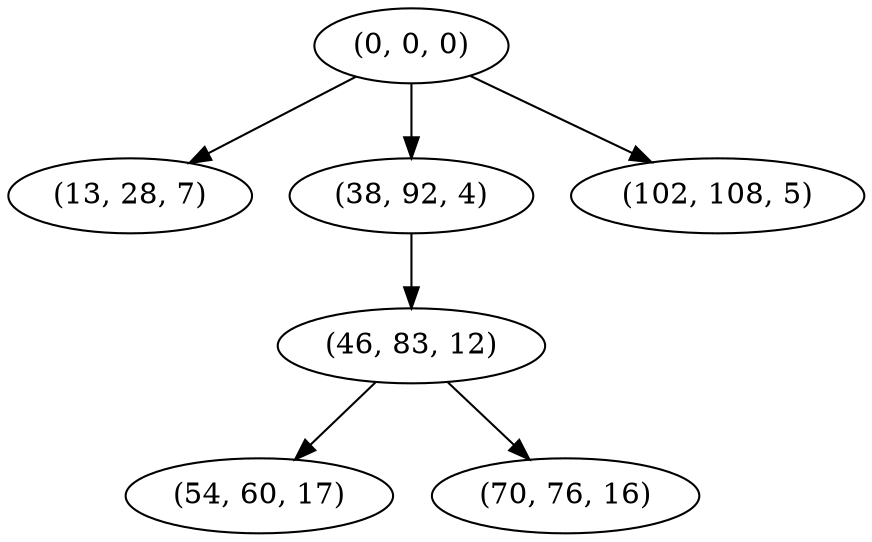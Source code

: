digraph tree {
    "(0, 0, 0)";
    "(13, 28, 7)";
    "(38, 92, 4)";
    "(46, 83, 12)";
    "(54, 60, 17)";
    "(70, 76, 16)";
    "(102, 108, 5)";
    "(0, 0, 0)" -> "(13, 28, 7)";
    "(0, 0, 0)" -> "(38, 92, 4)";
    "(0, 0, 0)" -> "(102, 108, 5)";
    "(38, 92, 4)" -> "(46, 83, 12)";
    "(46, 83, 12)" -> "(54, 60, 17)";
    "(46, 83, 12)" -> "(70, 76, 16)";
}
